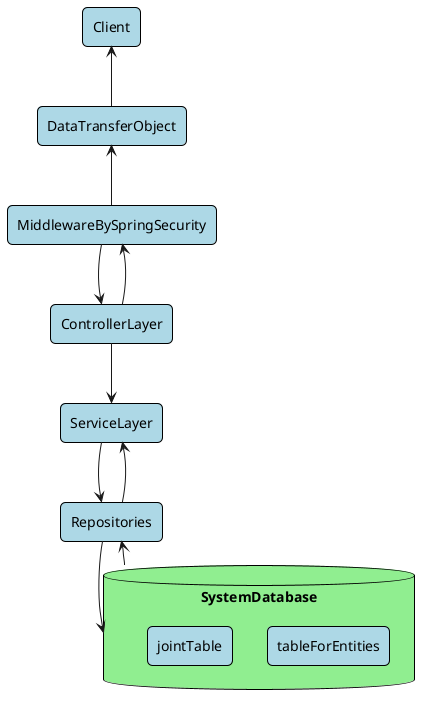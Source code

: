 @startuml

!define RECTANGLE_STYLE << (Rectangle,LightBlue) >>
!define DATABASE_STYLE << (Database,LightGreen) >>

skinparam rectangle {
    BackgroundColor LightBlue
    BorderColor Black
    BorderThickness 1
    RoundCorner 10
}

skinparam database {
    BackgroundColor LightGreen
    BorderColor Black
    BorderThickness 1
    RoundCorner 10
}

rectangle Client
rectangle DataTransferObject
rectangle MiddlewareBySpringSecurity
rectangle ControllerLayer
rectangle ServiceLayer
rectangle Repositories

database SystemDatabase{
    rectangle tableForEntities
    rectangle jointTable
}

DataTransferObject -up-> Client
MiddlewareBySpringSecurity -up-> DataTransferObject
MiddlewareBySpringSecurity -down-> ControllerLayer
ControllerLayer -up-> MiddlewareBySpringSecurity
ControllerLayer -down-> ServiceLayer
ServiceLayer -down-> Repositories
Repositories -up-> ServiceLayer
Repositories -down-> SystemDatabase
SystemDatabase -up-> Repositories

@enduml
